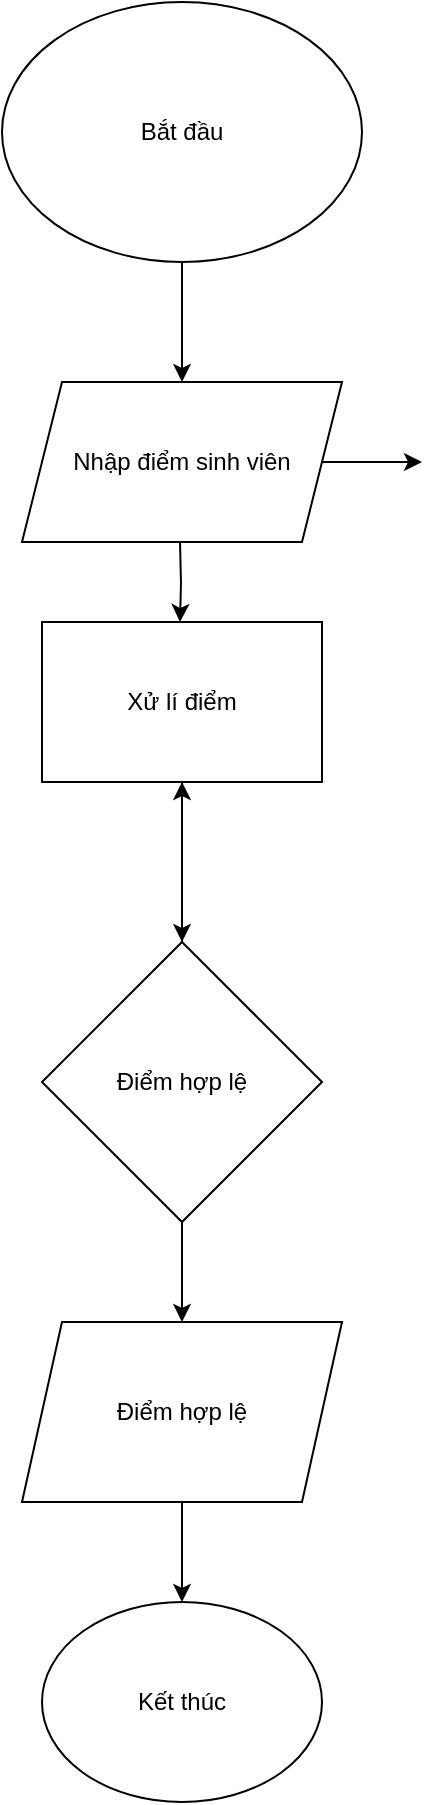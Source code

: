 <mxfile version="28.2.3">
  <diagram name="Trang-1" id="zFBKVDY-44RMLgJifmQi">
    <mxGraphModel dx="1572" dy="918" grid="1" gridSize="10" guides="1" tooltips="1" connect="1" arrows="1" fold="1" page="1" pageScale="1" pageWidth="827" pageHeight="1169" math="0" shadow="0">
      <root>
        <mxCell id="0" />
        <mxCell id="1" parent="0" />
        <mxCell id="Tv2dKZQADAr7p2nxNJKj-15" value="" style="edgeStyle=orthogonalEdgeStyle;rounded=0;orthogonalLoop=1;jettySize=auto;html=1;" edge="1" parent="1" source="whWEmUFnOALLh0_K32BY-1" target="Tv2dKZQADAr7p2nxNJKj-4">
          <mxGeometry relative="1" as="geometry" />
        </mxCell>
        <mxCell id="whWEmUFnOALLh0_K32BY-1" value="Bắt đầu" style="ellipse;whiteSpace=wrap;html=1;" parent="1" vertex="1">
          <mxGeometry x="70" y="10" width="180" height="130" as="geometry" />
        </mxCell>
        <mxCell id="Tv2dKZQADAr7p2nxNJKj-3" style="edgeStyle=orthogonalEdgeStyle;rounded=0;orthogonalLoop=1;jettySize=auto;html=1;" edge="1" parent="1">
          <mxGeometry relative="1" as="geometry">
            <mxPoint x="159" y="320" as="targetPoint" />
            <mxPoint x="159" y="280" as="sourcePoint" />
          </mxGeometry>
        </mxCell>
        <mxCell id="Tv2dKZQADAr7p2nxNJKj-21" style="edgeStyle=orthogonalEdgeStyle;rounded=0;orthogonalLoop=1;jettySize=auto;html=1;exitX=1;exitY=0.5;exitDx=0;exitDy=0;" edge="1" parent="1" source="Tv2dKZQADAr7p2nxNJKj-4">
          <mxGeometry relative="1" as="geometry">
            <mxPoint x="280" y="240" as="targetPoint" />
          </mxGeometry>
        </mxCell>
        <mxCell id="Tv2dKZQADAr7p2nxNJKj-4" value="Nhập điểm sinh viên" style="shape=parallelogram;perimeter=parallelogramPerimeter;whiteSpace=wrap;html=1;fixedSize=1;" vertex="1" parent="1">
          <mxGeometry x="80" y="200" width="160" height="80" as="geometry" />
        </mxCell>
        <mxCell id="Tv2dKZQADAr7p2nxNJKj-7" value="" style="edgeStyle=orthogonalEdgeStyle;rounded=0;orthogonalLoop=1;jettySize=auto;html=1;" edge="1" parent="1" source="Tv2dKZQADAr7p2nxNJKj-5" target="Tv2dKZQADAr7p2nxNJKj-6">
          <mxGeometry relative="1" as="geometry" />
        </mxCell>
        <mxCell id="Tv2dKZQADAr7p2nxNJKj-5" value="Xử lí điểm" style="rounded=0;whiteSpace=wrap;html=1;" vertex="1" parent="1">
          <mxGeometry x="90" y="320" width="140" height="80" as="geometry" />
        </mxCell>
        <mxCell id="Tv2dKZQADAr7p2nxNJKj-12" style="edgeStyle=orthogonalEdgeStyle;rounded=0;orthogonalLoop=1;jettySize=auto;html=1;entryX=0.5;entryY=1;entryDx=0;entryDy=0;" edge="1" parent="1" source="Tv2dKZQADAr7p2nxNJKj-6" target="Tv2dKZQADAr7p2nxNJKj-5">
          <mxGeometry relative="1" as="geometry" />
        </mxCell>
        <mxCell id="Tv2dKZQADAr7p2nxNJKj-17" value="" style="edgeStyle=orthogonalEdgeStyle;rounded=0;orthogonalLoop=1;jettySize=auto;html=1;" edge="1" parent="1" source="Tv2dKZQADAr7p2nxNJKj-6" target="Tv2dKZQADAr7p2nxNJKj-11">
          <mxGeometry relative="1" as="geometry" />
        </mxCell>
        <mxCell id="Tv2dKZQADAr7p2nxNJKj-6" value="Điểm hợp lệ" style="rhombus;whiteSpace=wrap;html=1;rounded=0;" vertex="1" parent="1">
          <mxGeometry x="90" y="480" width="140" height="140" as="geometry" />
        </mxCell>
        <mxCell id="Tv2dKZQADAr7p2nxNJKj-19" value="" style="edgeStyle=orthogonalEdgeStyle;rounded=0;orthogonalLoop=1;jettySize=auto;html=1;" edge="1" parent="1" source="Tv2dKZQADAr7p2nxNJKj-11" target="Tv2dKZQADAr7p2nxNJKj-18">
          <mxGeometry relative="1" as="geometry" />
        </mxCell>
        <mxCell id="Tv2dKZQADAr7p2nxNJKj-11" value="Điểm hợp lệ" style="shape=parallelogram;perimeter=parallelogramPerimeter;whiteSpace=wrap;html=1;fixedSize=1;" vertex="1" parent="1">
          <mxGeometry x="80" y="670" width="160" height="90" as="geometry" />
        </mxCell>
        <mxCell id="Tv2dKZQADAr7p2nxNJKj-18" value="Kết thúc" style="ellipse;whiteSpace=wrap;html=1;" vertex="1" parent="1">
          <mxGeometry x="90" y="810" width="140" height="100" as="geometry" />
        </mxCell>
      </root>
    </mxGraphModel>
  </diagram>
</mxfile>
